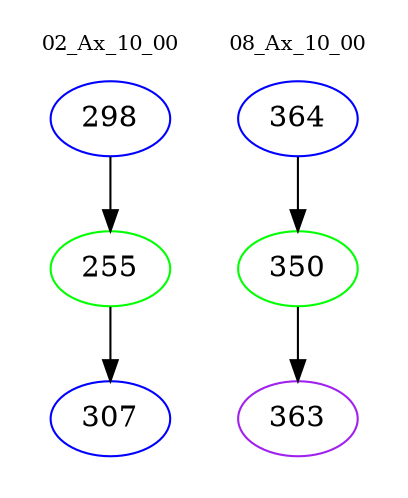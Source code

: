 digraph{
subgraph cluster_0 {
color = white
label = "02_Ax_10_00";
fontsize=10;
T0_298 [label="298", color="blue"]
T0_298 -> T0_255 [color="black"]
T0_255 [label="255", color="green"]
T0_255 -> T0_307 [color="black"]
T0_307 [label="307", color="blue"]
}
subgraph cluster_1 {
color = white
label = "08_Ax_10_00";
fontsize=10;
T1_364 [label="364", color="blue"]
T1_364 -> T1_350 [color="black"]
T1_350 [label="350", color="green"]
T1_350 -> T1_363 [color="black"]
T1_363 [label="363", color="purple"]
}
}
